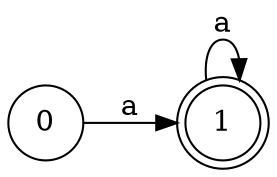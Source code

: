 digraph " Automat " {
    rankdir=LR;
  size="8,5"
node [shape = doublecircle];
1;
node [shape=circle];
0 -> 1 [ label = "a" ];
1 -> 1 [ label = "a" ];
}